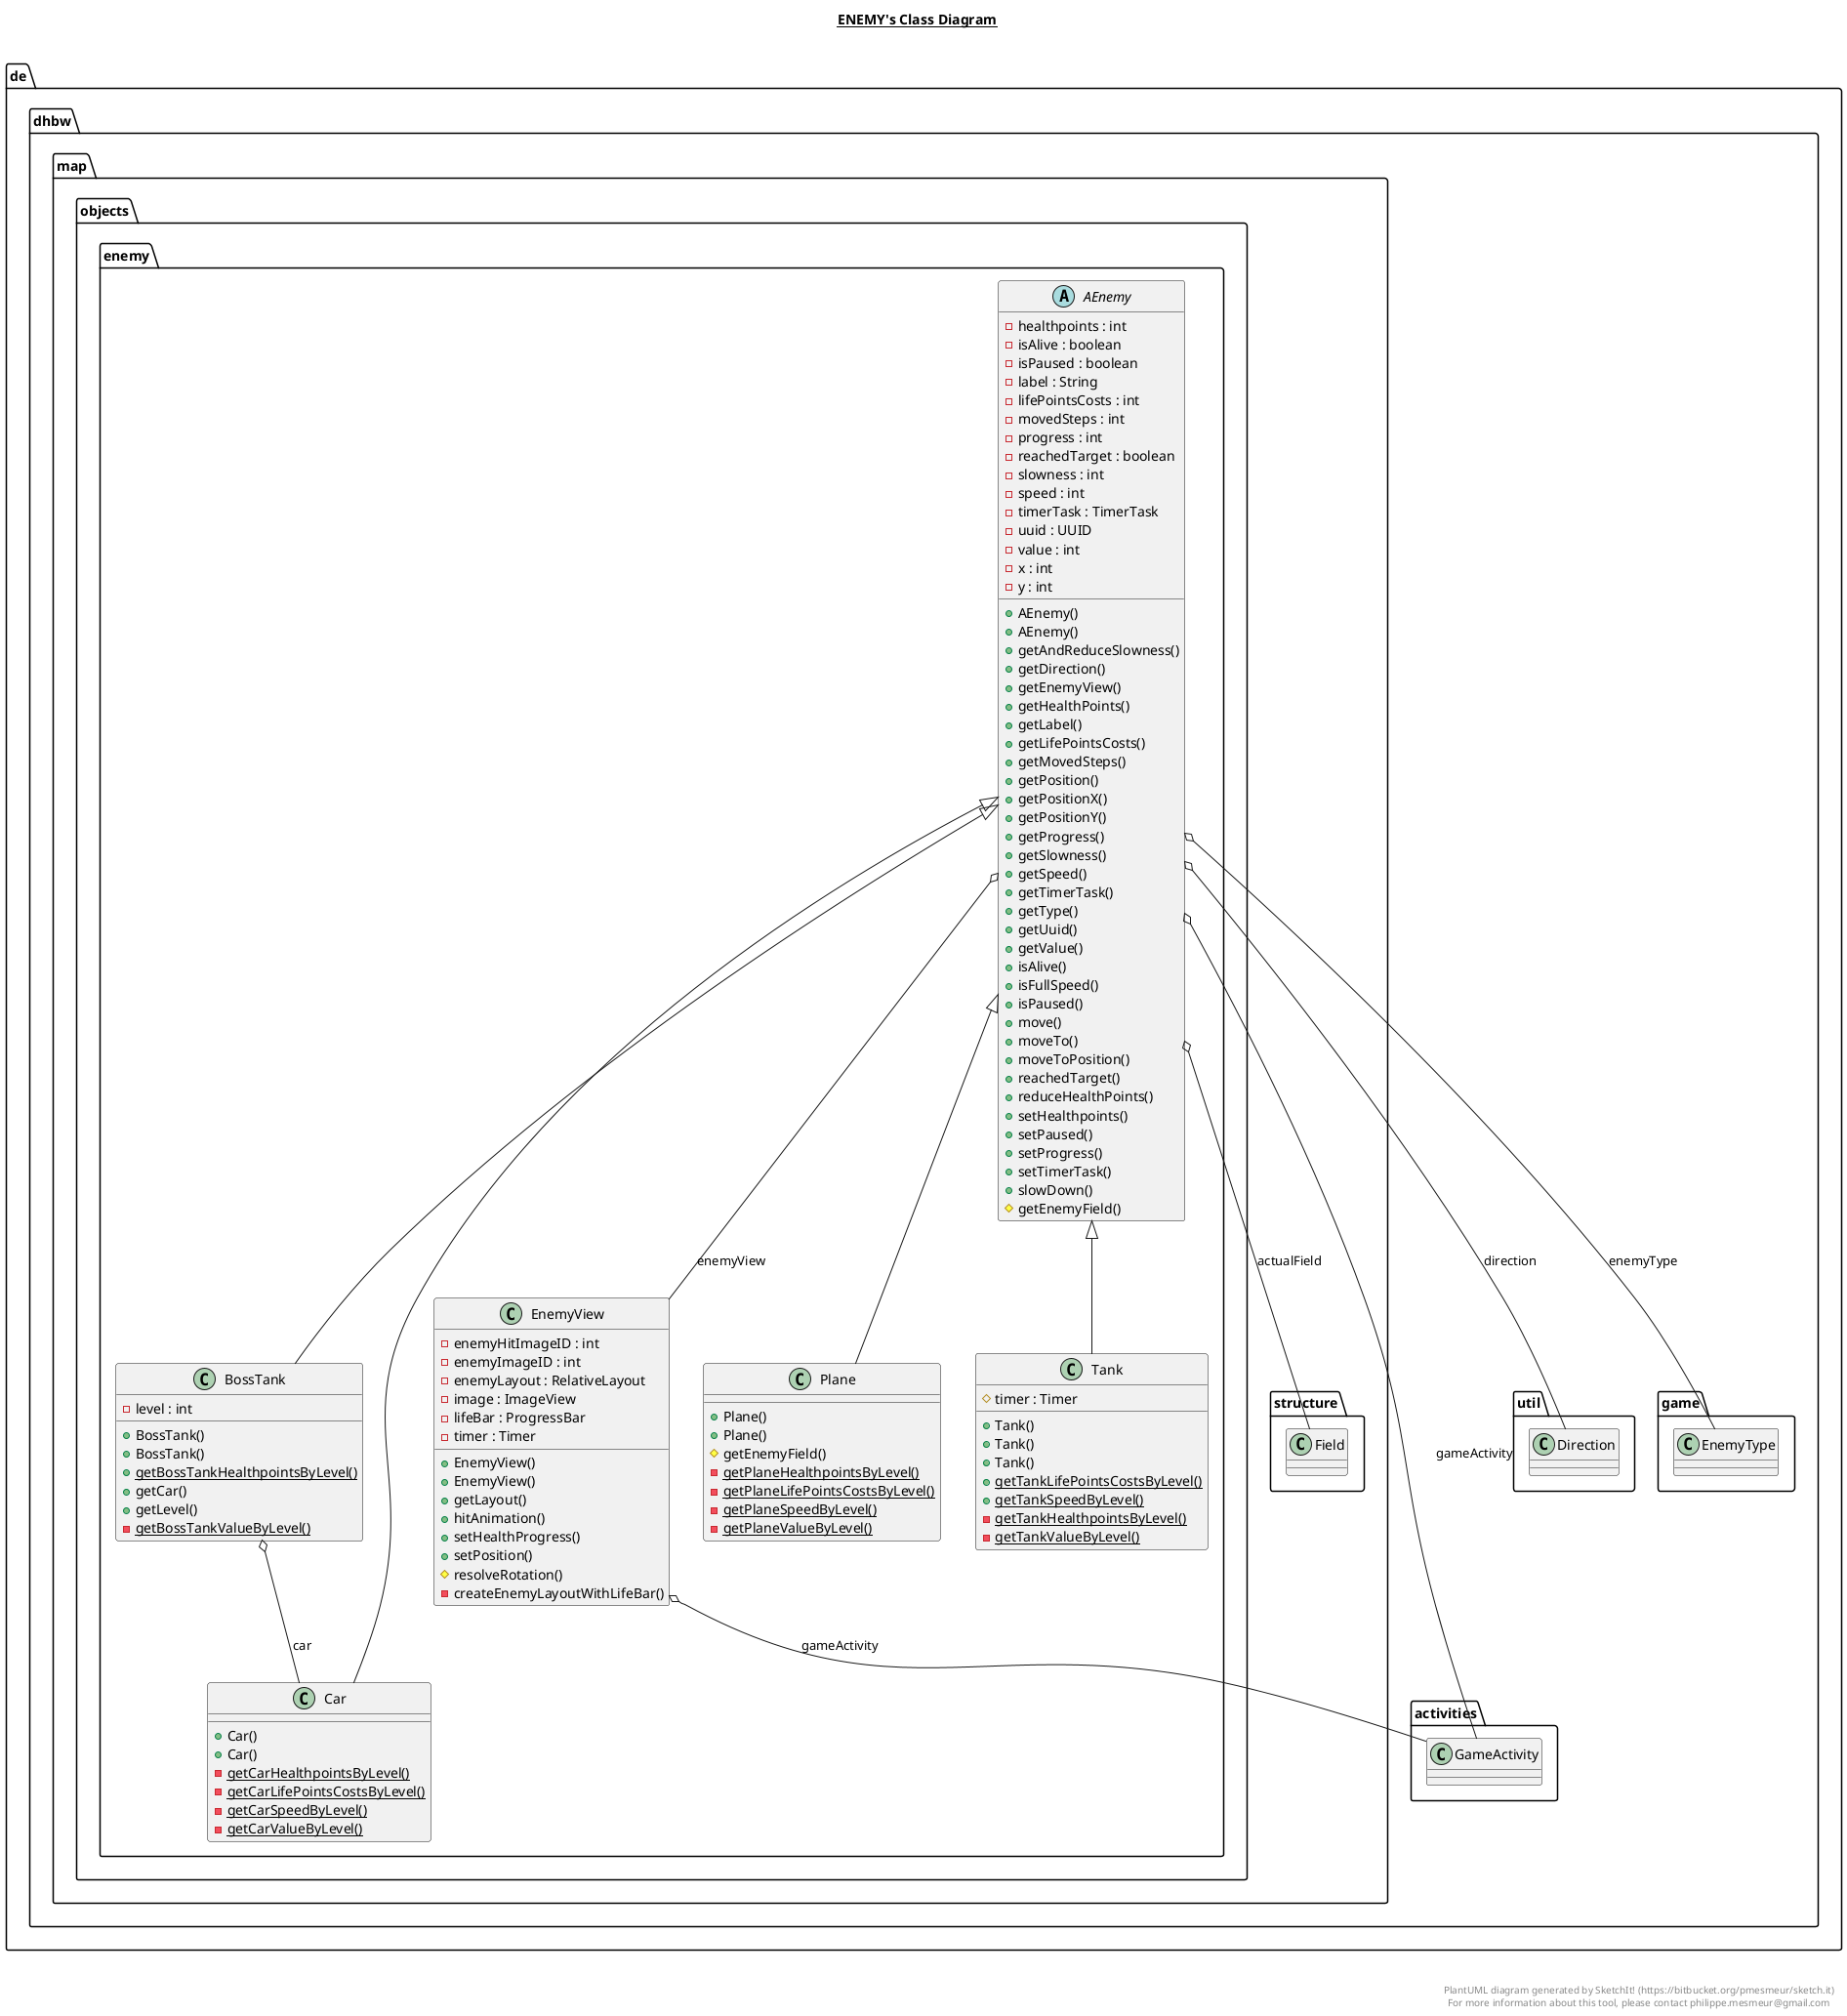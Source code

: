 @startuml

title __ENEMY's Class Diagram__\n

  namespace de.dhbw {
    namespace map.objects.enemy {
      abstract class de.dhbw.map.objects.enemy.AEnemy {
          - healthpoints : int
          - isAlive : boolean
          - isPaused : boolean
          - label : String
          - lifePointsCosts : int
          - movedSteps : int
          - progress : int
          - reachedTarget : boolean
          - slowness : int
          - speed : int
          - timerTask : TimerTask
          - uuid : UUID
          - value : int
          - x : int
          - y : int
          + AEnemy()
          + AEnemy()
          + getAndReduceSlowness()
          + getDirection()
          + getEnemyView()
          + getHealthPoints()
          + getLabel()
          + getLifePointsCosts()
          + getMovedSteps()
          + getPosition()
          + getPositionX()
          + getPositionY()
          + getProgress()
          + getSlowness()
          + getSpeed()
          + getTimerTask()
          + getType()
          + getUuid()
          + getValue()
          + isAlive()
          + isFullSpeed()
          + isPaused()
          + move()
          + moveTo()
          + moveToPosition()
          + reachedTarget()
          + reduceHealthPoints()
          + setHealthpoints()
          + setPaused()
          + setProgress()
          + setTimerTask()
          + slowDown()
          # getEnemyField()
      }
    }
  }
  

  namespace de.dhbw {
    namespace map.objects.enemy {
      class de.dhbw.map.objects.enemy.BossTank {
          - level : int
          + BossTank()
          + BossTank()
          {static} + getBossTankHealthpointsByLevel()
          + getCar()
          + getLevel()
          {static} - getBossTankValueByLevel()
      }
    }
  }
  

  namespace de.dhbw {
    namespace map.objects.enemy {
      class de.dhbw.map.objects.enemy.Car {
          + Car()
          + Car()
          {static} - getCarHealthpointsByLevel()
          {static} - getCarLifePointsCostsByLevel()
          {static} - getCarSpeedByLevel()
          {static} - getCarValueByLevel()
      }
    }
  }
  

  namespace de.dhbw {
    namespace map.objects.enemy {
      class de.dhbw.map.objects.enemy.EnemyView {
          - enemyHitImageID : int
          - enemyImageID : int
          - enemyLayout : RelativeLayout
          - image : ImageView
          - lifeBar : ProgressBar
          - timer : Timer
          + EnemyView()
          + EnemyView()
          + getLayout()
          + hitAnimation()
          + setHealthProgress()
          + setPosition()
          # resolveRotation()
          - createEnemyLayoutWithLifeBar()
      }
    }
  }
  

  namespace de.dhbw {
    namespace map.objects.enemy {
      class de.dhbw.map.objects.enemy.Plane {
          + Plane()
          + Plane()
          # getEnemyField()
          {static} - getPlaneHealthpointsByLevel()
          {static} - getPlaneLifePointsCostsByLevel()
          {static} - getPlaneSpeedByLevel()
          {static} - getPlaneValueByLevel()
      }
    }
  }
  

  namespace de.dhbw {
    namespace map.objects.enemy {
      class de.dhbw.map.objects.enemy.Tank {
          # timer : Timer
          + Tank()
          + Tank()
          + Tank()
          {static} + getTankLifePointsCostsByLevel()
          {static} + getTankSpeedByLevel()
          {static} - getTankHealthpointsByLevel()
          {static} - getTankValueByLevel()
      }
    }
  }
  

  de.dhbw.map.objects.enemy.AEnemy o-- de.dhbw.map.structure.Field : actualField
  de.dhbw.map.objects.enemy.AEnemy o-- de.dhbw.activities.GameActivity : gameActivity
  de.dhbw.map.objects.enemy.AEnemy o-- de.dhbw.util.Direction : direction
  de.dhbw.map.objects.enemy.AEnemy o-- de.dhbw.game.EnemyType : enemyType
  de.dhbw.map.objects.enemy.AEnemy o-- de.dhbw.map.objects.enemy.EnemyView : enemyView
  de.dhbw.map.objects.enemy.BossTank -up-|> de.dhbw.map.objects.enemy.AEnemy
  de.dhbw.map.objects.enemy.BossTank o-- de.dhbw.map.objects.enemy.Car : car
  de.dhbw.map.objects.enemy.Car -up-|> de.dhbw.map.objects.enemy.AEnemy
  de.dhbw.map.objects.enemy.EnemyView o-- de.dhbw.activities.GameActivity : gameActivity
  de.dhbw.map.objects.enemy.Plane -up-|> de.dhbw.map.objects.enemy.AEnemy
  de.dhbw.map.objects.enemy.Tank -up-|> de.dhbw.map.objects.enemy.AEnemy


right footer


PlantUML diagram generated by SketchIt! (https://bitbucket.org/pmesmeur/sketch.it)
For more information about this tool, please contact philippe.mesmeur@gmail.com
endfooter

@enduml
